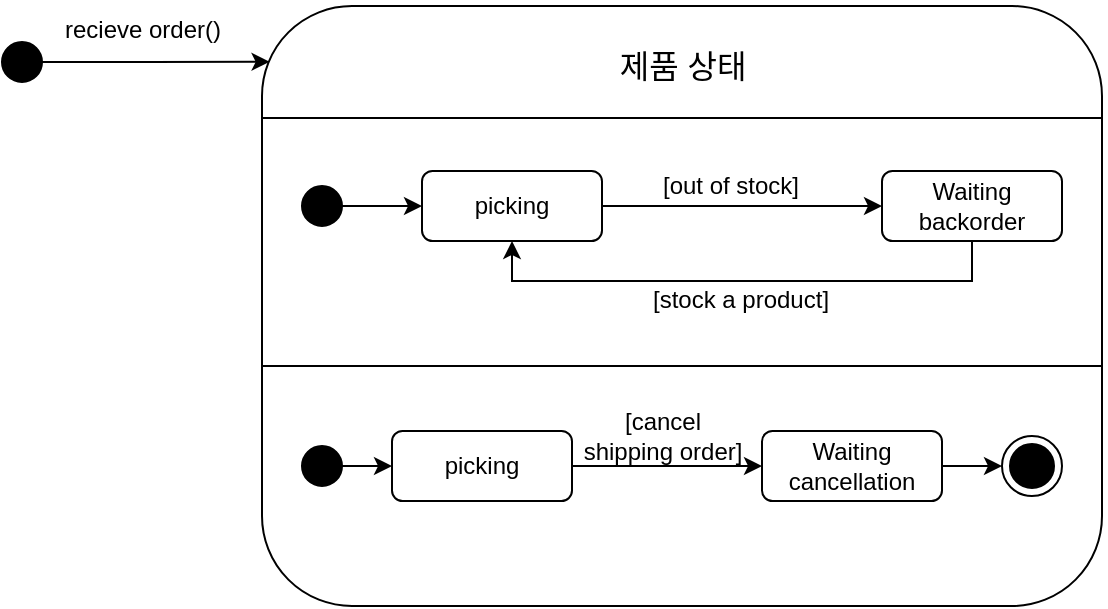 <mxfile version="21.4.0" type="github">
  <diagram name="페이지-1" id="AiYfpeXdoTfthhrxr5vb">
    <mxGraphModel dx="724" dy="401" grid="1" gridSize="10" guides="1" tooltips="1" connect="1" arrows="1" fold="1" page="1" pageScale="1" pageWidth="827" pageHeight="1169" math="0" shadow="0">
      <root>
        <mxCell id="0" />
        <mxCell id="1" parent="0" />
        <mxCell id="bKL9INv-JJ-471Qi59Xo-2" style="edgeStyle=orthogonalEdgeStyle;rounded=0;orthogonalLoop=1;jettySize=auto;html=1;exitX=1;exitY=0.5;exitDx=0;exitDy=0;entryX=0.009;entryY=0.093;entryDx=0;entryDy=0;entryPerimeter=0;" edge="1" parent="1" source="bKL9INv-JJ-471Qi59Xo-1" target="bKL9INv-JJ-471Qi59Xo-4">
          <mxGeometry relative="1" as="geometry">
            <mxPoint x="180" y="220" as="targetPoint" />
          </mxGeometry>
        </mxCell>
        <mxCell id="bKL9INv-JJ-471Qi59Xo-1" value="" style="ellipse;whiteSpace=wrap;html=1;fillColor=#000000;" vertex="1" parent="1">
          <mxGeometry x="50" y="208" width="20" height="20" as="geometry" />
        </mxCell>
        <mxCell id="bKL9INv-JJ-471Qi59Xo-3" value="recieve order()" style="text;html=1;align=center;verticalAlign=middle;resizable=0;points=[];autosize=1;strokeColor=none;fillColor=none;" vertex="1" parent="1">
          <mxGeometry x="70" y="187" width="100" height="30" as="geometry" />
        </mxCell>
        <mxCell id="bKL9INv-JJ-471Qi59Xo-4" value="" style="rounded=1;whiteSpace=wrap;html=1;" vertex="1" parent="1">
          <mxGeometry x="180" y="190" width="420" height="300" as="geometry" />
        </mxCell>
        <mxCell id="bKL9INv-JJ-471Qi59Xo-5" value="" style="endArrow=none;html=1;rounded=0;entryX=0.994;entryY=0.175;entryDx=0;entryDy=0;entryPerimeter=0;" edge="1" parent="1">
          <mxGeometry width="50" height="50" relative="1" as="geometry">
            <mxPoint x="180" y="246" as="sourcePoint" />
            <mxPoint x="600.48" y="246" as="targetPoint" />
          </mxGeometry>
        </mxCell>
        <mxCell id="bKL9INv-JJ-471Qi59Xo-6" value="제품 상태" style="text;html=1;align=center;verticalAlign=middle;resizable=0;points=[];autosize=1;strokeColor=none;fillColor=none;fontSize=16;" vertex="1" parent="1">
          <mxGeometry x="345" y="205" width="90" height="30" as="geometry" />
        </mxCell>
        <mxCell id="bKL9INv-JJ-471Qi59Xo-11" style="edgeStyle=orthogonalEdgeStyle;rounded=0;orthogonalLoop=1;jettySize=auto;html=1;exitX=1;exitY=0.5;exitDx=0;exitDy=0;entryX=0;entryY=0.5;entryDx=0;entryDy=0;" edge="1" parent="1" source="bKL9INv-JJ-471Qi59Xo-7" target="bKL9INv-JJ-471Qi59Xo-8">
          <mxGeometry relative="1" as="geometry" />
        </mxCell>
        <mxCell id="bKL9INv-JJ-471Qi59Xo-7" value="" style="ellipse;whiteSpace=wrap;html=1;fillColor=#000000;" vertex="1" parent="1">
          <mxGeometry x="200" y="280" width="20" height="20" as="geometry" />
        </mxCell>
        <mxCell id="bKL9INv-JJ-471Qi59Xo-12" style="edgeStyle=orthogonalEdgeStyle;rounded=0;orthogonalLoop=1;jettySize=auto;html=1;exitX=1;exitY=0.5;exitDx=0;exitDy=0;entryX=0;entryY=0.5;entryDx=0;entryDy=0;" edge="1" parent="1" source="bKL9INv-JJ-471Qi59Xo-8" target="bKL9INv-JJ-471Qi59Xo-9">
          <mxGeometry relative="1" as="geometry" />
        </mxCell>
        <mxCell id="bKL9INv-JJ-471Qi59Xo-8" value="picking" style="rounded=1;whiteSpace=wrap;html=1;" vertex="1" parent="1">
          <mxGeometry x="260" y="272.5" width="90" height="35" as="geometry" />
        </mxCell>
        <mxCell id="bKL9INv-JJ-471Qi59Xo-15" style="edgeStyle=orthogonalEdgeStyle;rounded=0;orthogonalLoop=1;jettySize=auto;html=1;exitX=0.5;exitY=1;exitDx=0;exitDy=0;entryX=0.5;entryY=1;entryDx=0;entryDy=0;" edge="1" parent="1" source="bKL9INv-JJ-471Qi59Xo-9" target="bKL9INv-JJ-471Qi59Xo-8">
          <mxGeometry relative="1" as="geometry" />
        </mxCell>
        <mxCell id="bKL9INv-JJ-471Qi59Xo-9" value="Waiting backorder" style="rounded=1;whiteSpace=wrap;html=1;" vertex="1" parent="1">
          <mxGeometry x="490" y="272.5" width="90" height="35" as="geometry" />
        </mxCell>
        <mxCell id="bKL9INv-JJ-471Qi59Xo-13" value="[out of stock]" style="text;html=1;align=center;verticalAlign=middle;resizable=0;points=[];autosize=1;strokeColor=none;fillColor=none;" vertex="1" parent="1">
          <mxGeometry x="369" y="265" width="90" height="30" as="geometry" />
        </mxCell>
        <mxCell id="bKL9INv-JJ-471Qi59Xo-16" value="[stock a product]" style="text;html=1;align=center;verticalAlign=middle;resizable=0;points=[];autosize=1;strokeColor=none;fillColor=none;" vertex="1" parent="1">
          <mxGeometry x="364" y="322" width="110" height="30" as="geometry" />
        </mxCell>
        <mxCell id="bKL9INv-JJ-471Qi59Xo-18" value="" style="endArrow=none;html=1;rounded=0;entryX=0.994;entryY=0.175;entryDx=0;entryDy=0;entryPerimeter=0;" edge="1" parent="1">
          <mxGeometry width="50" height="50" relative="1" as="geometry">
            <mxPoint x="179.52" y="370" as="sourcePoint" />
            <mxPoint x="600" y="370" as="targetPoint" />
          </mxGeometry>
        </mxCell>
        <mxCell id="bKL9INv-JJ-471Qi59Xo-21" style="edgeStyle=orthogonalEdgeStyle;rounded=0;orthogonalLoop=1;jettySize=auto;html=1;exitX=1;exitY=0.5;exitDx=0;exitDy=0;entryX=0;entryY=0.5;entryDx=0;entryDy=0;" edge="1" parent="1" source="bKL9INv-JJ-471Qi59Xo-19" target="bKL9INv-JJ-471Qi59Xo-20">
          <mxGeometry relative="1" as="geometry" />
        </mxCell>
        <mxCell id="bKL9INv-JJ-471Qi59Xo-19" value="" style="ellipse;whiteSpace=wrap;html=1;fillColor=#000000;" vertex="1" parent="1">
          <mxGeometry x="200" y="410" width="20" height="20" as="geometry" />
        </mxCell>
        <mxCell id="bKL9INv-JJ-471Qi59Xo-23" style="edgeStyle=orthogonalEdgeStyle;rounded=0;orthogonalLoop=1;jettySize=auto;html=1;exitX=1;exitY=0.5;exitDx=0;exitDy=0;entryX=0;entryY=0.5;entryDx=0;entryDy=0;" edge="1" parent="1" source="bKL9INv-JJ-471Qi59Xo-20" target="bKL9INv-JJ-471Qi59Xo-22">
          <mxGeometry relative="1" as="geometry" />
        </mxCell>
        <mxCell id="bKL9INv-JJ-471Qi59Xo-20" value="picking" style="rounded=1;whiteSpace=wrap;html=1;" vertex="1" parent="1">
          <mxGeometry x="245" y="402.5" width="90" height="35" as="geometry" />
        </mxCell>
        <mxCell id="bKL9INv-JJ-471Qi59Xo-25" style="edgeStyle=orthogonalEdgeStyle;rounded=0;orthogonalLoop=1;jettySize=auto;html=1;exitX=1;exitY=0.5;exitDx=0;exitDy=0;entryX=0;entryY=0.5;entryDx=0;entryDy=0;" edge="1" parent="1" source="bKL9INv-JJ-471Qi59Xo-22" target="bKL9INv-JJ-471Qi59Xo-24">
          <mxGeometry relative="1" as="geometry" />
        </mxCell>
        <mxCell id="bKL9INv-JJ-471Qi59Xo-22" value="Waiting cancellation" style="rounded=1;whiteSpace=wrap;html=1;" vertex="1" parent="1">
          <mxGeometry x="430" y="402.5" width="90" height="35" as="geometry" />
        </mxCell>
        <mxCell id="bKL9INv-JJ-471Qi59Xo-24" value="" style="ellipse;html=1;shape=endState;fillColor=#000000;strokeColor=#000000;" vertex="1" parent="1">
          <mxGeometry x="550" y="405" width="30" height="30" as="geometry" />
        </mxCell>
        <mxCell id="bKL9INv-JJ-471Qi59Xo-26" value="[cancel &lt;br&gt;shipping order]" style="text;html=1;align=center;verticalAlign=middle;resizable=0;points=[];autosize=1;strokeColor=none;fillColor=none;" vertex="1" parent="1">
          <mxGeometry x="330" y="385" width="100" height="40" as="geometry" />
        </mxCell>
      </root>
    </mxGraphModel>
  </diagram>
</mxfile>
